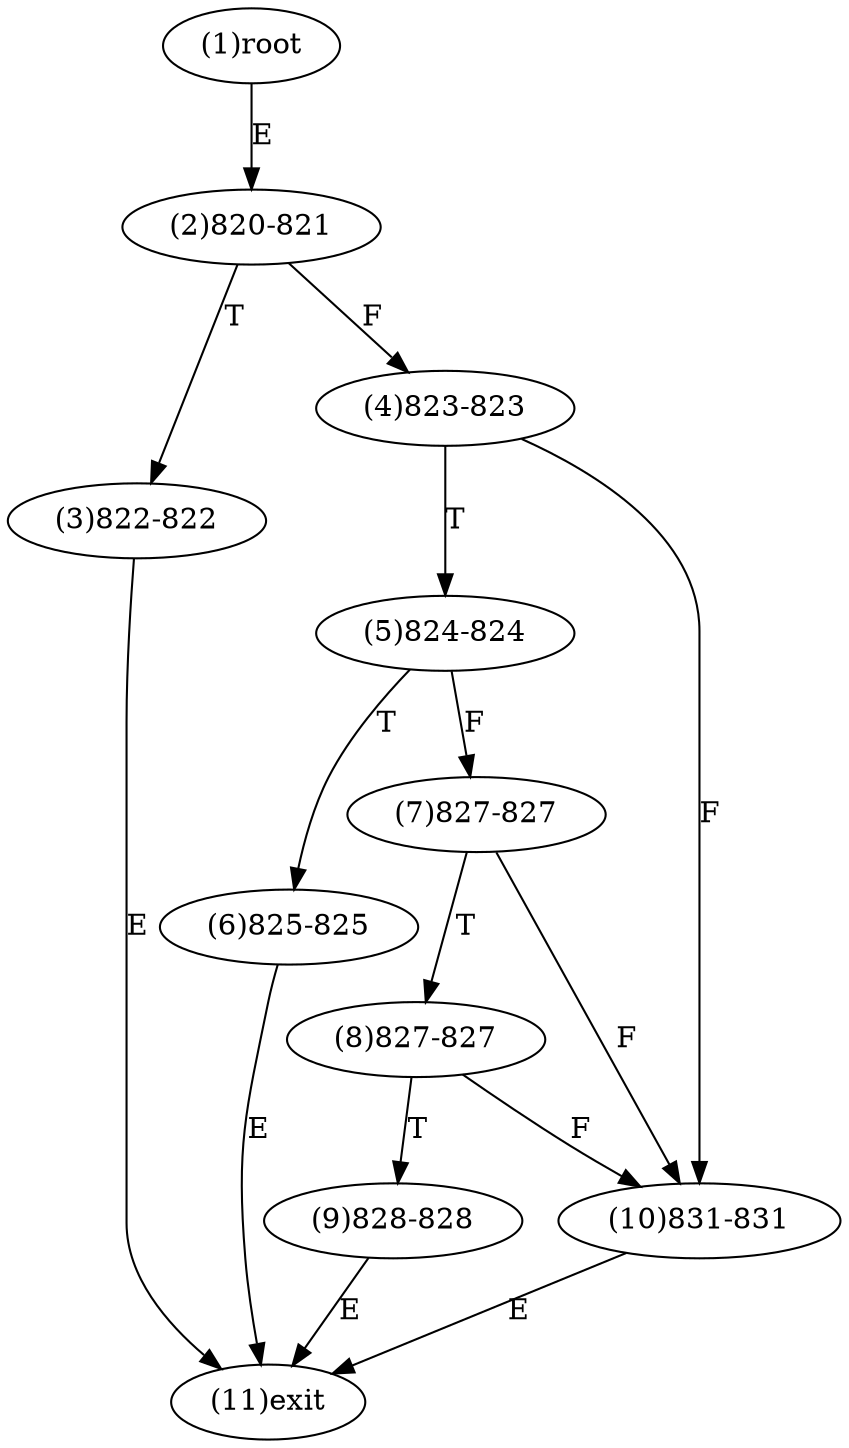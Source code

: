 digraph "" { 
1[ label="(1)root"];
2[ label="(2)820-821"];
3[ label="(3)822-822"];
4[ label="(4)823-823"];
5[ label="(5)824-824"];
6[ label="(6)825-825"];
7[ label="(7)827-827"];
8[ label="(8)827-827"];
9[ label="(9)828-828"];
10[ label="(10)831-831"];
11[ label="(11)exit"];
1->2[ label="E"];
2->4[ label="F"];
2->3[ label="T"];
3->11[ label="E"];
4->10[ label="F"];
4->5[ label="T"];
5->7[ label="F"];
5->6[ label="T"];
6->11[ label="E"];
7->10[ label="F"];
7->8[ label="T"];
8->10[ label="F"];
8->9[ label="T"];
9->11[ label="E"];
10->11[ label="E"];
}